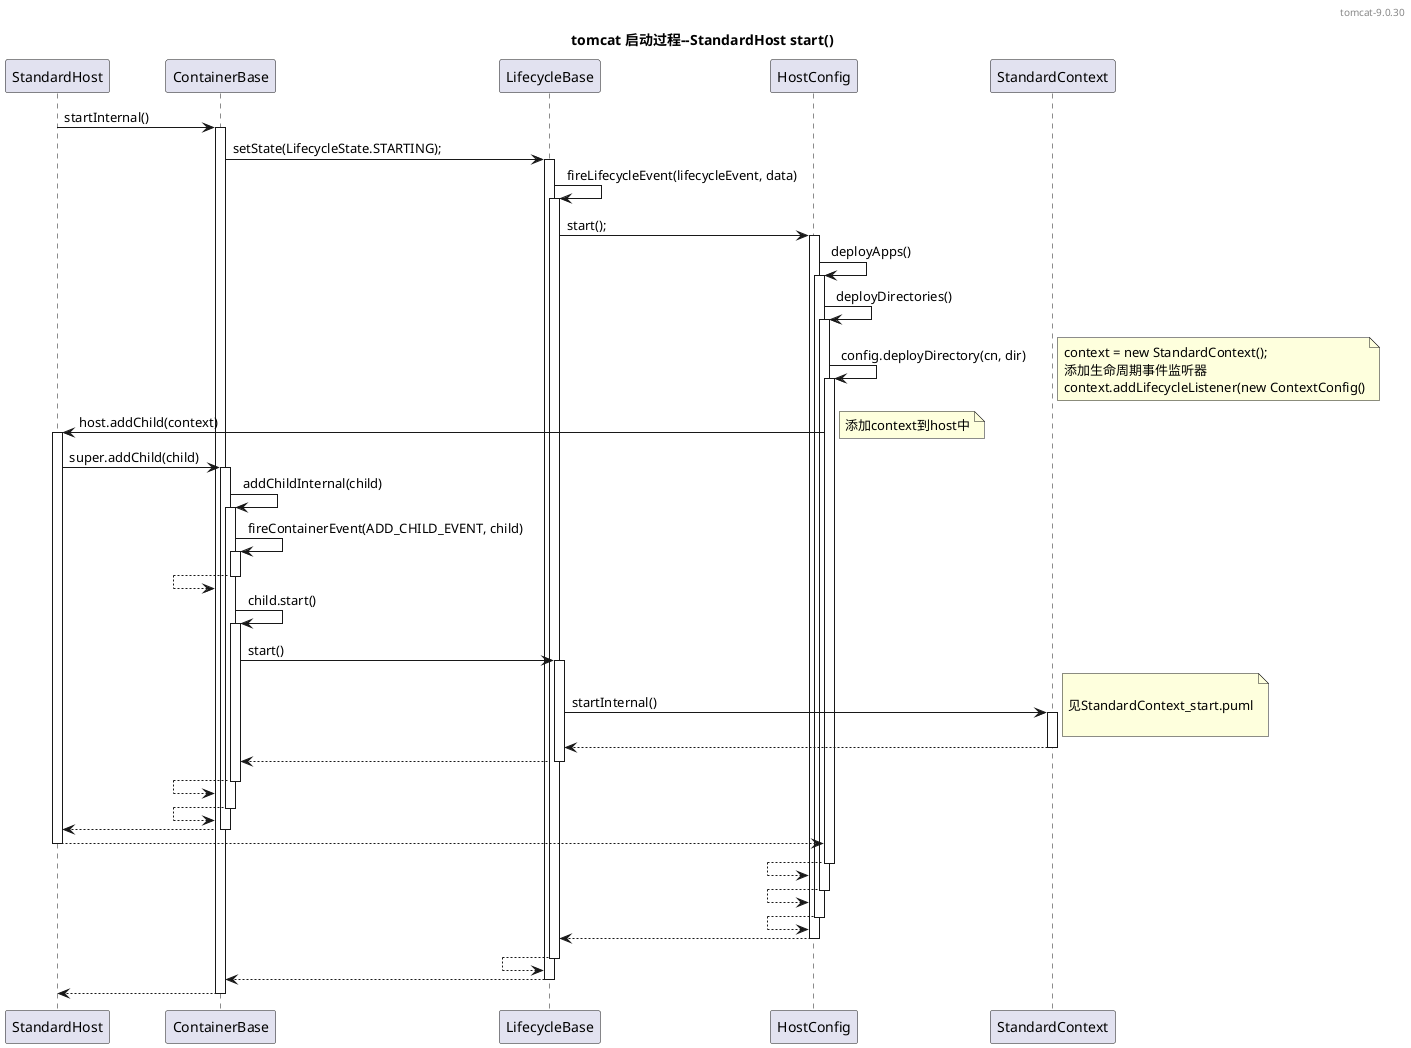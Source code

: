 @startuml

header tomcat-9.0.30

title tomcat 启动过程--StandardHost start()

StandardHost -> ContainerBase++: startInternal()
    ContainerBase -> LifecycleBase++: setState(LifecycleState.STARTING);
        LifecycleBase -> LifecycleBase++: fireLifecycleEvent(lifecycleEvent, data)
        LifecycleBase -> HostConfig++: start();
        HostConfig -> HostConfig++: deployApps()
        HostConfig -> HostConfig++: deployDirectories()
        HostConfig -> HostConfig++: config.deployDirectory(cn, dir)
        note right
            context = new StandardContext();
            添加生命周期事件监听器
            context.addLifecycleListener(new ContextConfig()
        end note
            HostConfig ->  StandardHost++:  host.addChild(context)
            note right
            添加context到host中
            end note
            StandardHost -> ContainerBase++: super.addChild(child)
            ContainerBase -> ContainerBase++: addChildInternal(child)

            ContainerBase -> ContainerBase++:  fireContainerEvent(ADD_CHILD_EVENT, child)
            ContainerBase <--  ContainerBase--

            ContainerBase -> ContainerBase++:   child.start()
            ContainerBase -> LifecycleBase++:   start()
            LifecycleBase -> StandardContext++:   startInternal()
            note right

            见StandardContext_start.puml

            end note
            LifecycleBase <--  StandardContext--
            ContainerBase <--  LifecycleBase--
            ContainerBase <--  ContainerBase--
            ContainerBase <--  ContainerBase--
            StandardHost <--  ContainerBase--
            HostConfig <--  StandardHost--

        HostConfig <-- HostConfig--
        HostConfig <-- HostConfig--
        HostConfig <-- HostConfig--
        LifecycleBase <-- HostConfig--
        LifecycleBase <-- LifecycleBase--
    ContainerBase <-- LifecycleBase--
StandardHost <-- ContainerBase--


@enduml